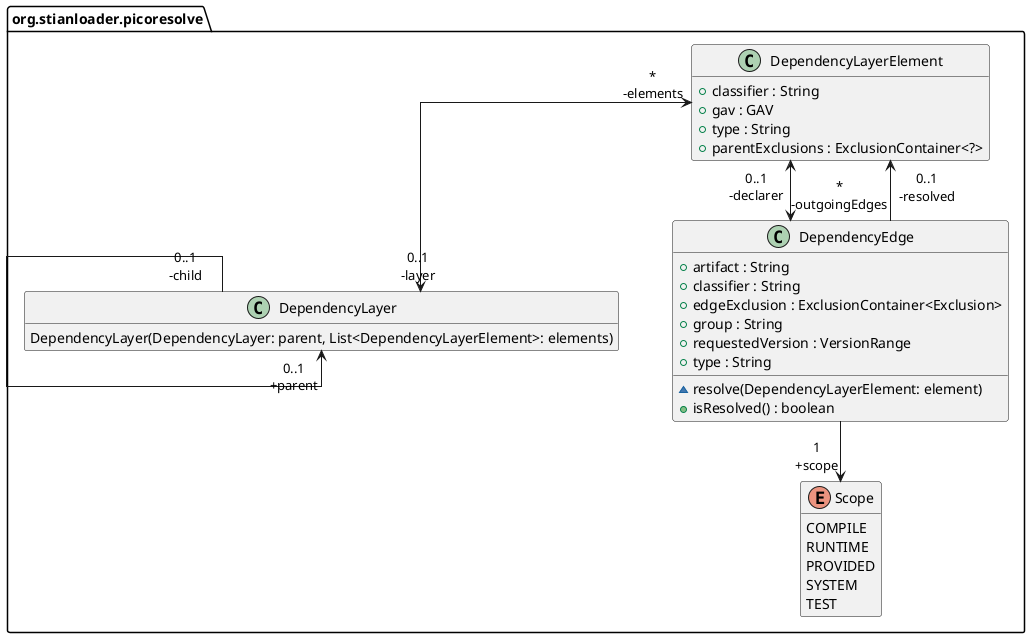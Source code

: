 @startuml
!pragma useIntermediatePackages false
skinparam genericDisplay old
hide empty members
'skinparam nodesep 200
skinparam linetype ortho
'skinparam ranksep 50

package "org.stianloader.picoresolve" {
	enum Scope {
		COMPILE
		RUNTIME
		PROVIDED
		SYSTEM
		TEST
	}
	class DependencyLayer {
		DependencyLayer(DependencyLayer: parent, List<DependencyLayerElement>: elements)
	}
	class DependencyLayerElement {
		+classifier : String
		+gav : GAV
		+type : String
		+parentExclusions : ExclusionContainer<?>
	}
	class DependencyEdge {
		+artifact : String
		+classifier : String
		+edgeExclusion : ExclusionContainer<Exclusion>
		+group : String
		+requestedVersion : VersionRange
		+type : String
		~resolve(DependencyLayerElement: element)
		+isResolved() : boolean
	}
}

DependencyLayer "0..1\n-child" -> "0..1\n+parent" DependencyLayer
DependencyLayerElement "*\n-elements" <--> "0..1\n-layer" DependencyLayer
DependencyLayerElement "0..1\n-declarer" <--> "*\n-outgoingEdges" DependencyEdge
DependencyEdge --> "1\n+scope" Scope
DependencyEdge --> "0..1\n-resolved" DependencyLayerElement

@enduml